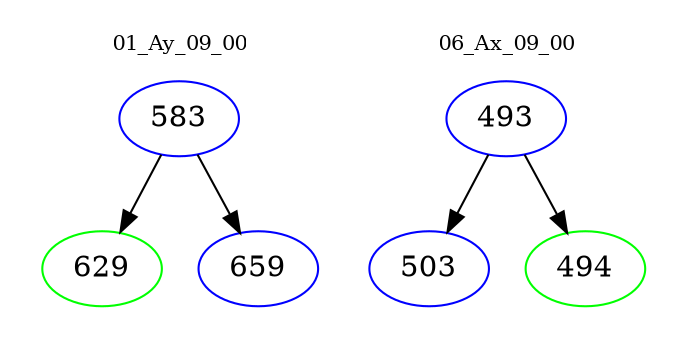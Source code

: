 digraph{
subgraph cluster_0 {
color = white
label = "01_Ay_09_00";
fontsize=10;
T0_583 [label="583", color="blue"]
T0_583 -> T0_629 [color="black"]
T0_629 [label="629", color="green"]
T0_583 -> T0_659 [color="black"]
T0_659 [label="659", color="blue"]
}
subgraph cluster_1 {
color = white
label = "06_Ax_09_00";
fontsize=10;
T1_493 [label="493", color="blue"]
T1_493 -> T1_503 [color="black"]
T1_503 [label="503", color="blue"]
T1_493 -> T1_494 [color="black"]
T1_494 [label="494", color="green"]
}
}
